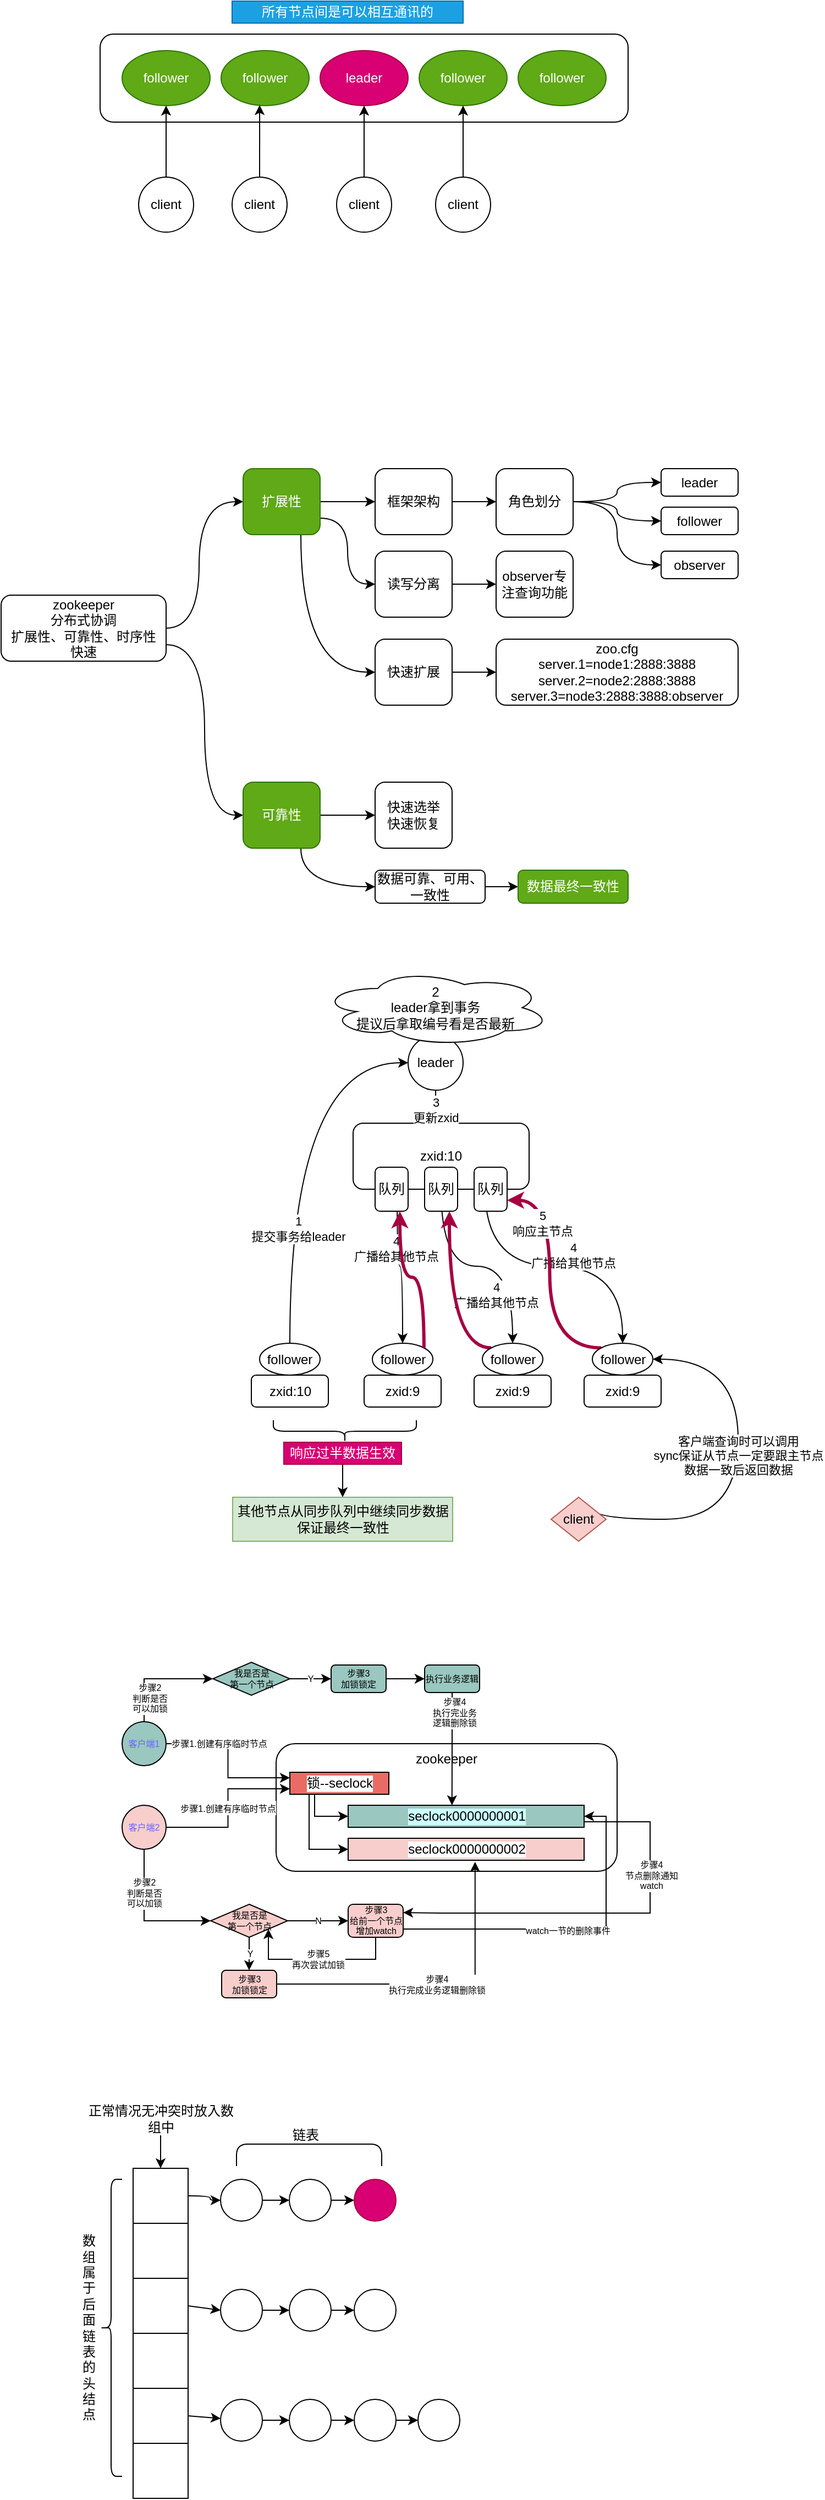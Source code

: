 <mxfile version="13.3.5" type="device"><diagram id="oa01K7xQ64ThJUtDlWGu" name="第 1 页"><mxGraphModel dx="905" dy="680" grid="1" gridSize="10" guides="1" tooltips="1" connect="1" arrows="1" fold="1" page="1" pageScale="1" pageWidth="827" pageHeight="1169" math="0" shadow="0"><root><mxCell id="0"/><mxCell id="1" parent="0"/><mxCell id="V3BTuKRZE-DkNDT4ose2-26" value="" style="group" parent="1" vertex="1" connectable="0"><mxGeometry x="140" y="100" width="480" height="210" as="geometry"/></mxCell><mxCell id="V3BTuKRZE-DkNDT4ose2-24" value="" style="rounded=1;whiteSpace=wrap;html=1;" parent="V3BTuKRZE-DkNDT4ose2-26" vertex="1"><mxGeometry y="30" width="480" height="80" as="geometry"/></mxCell><mxCell id="V3BTuKRZE-DkNDT4ose2-2" value="follower" style="ellipse;whiteSpace=wrap;html=1;fillColor=#60a917;strokeColor=#2D7600;fontColor=#ffffff;" parent="V3BTuKRZE-DkNDT4ose2-26" vertex="1"><mxGeometry x="20" y="45" width="80" height="50" as="geometry"/></mxCell><mxCell id="V3BTuKRZE-DkNDT4ose2-3" value="follower" style="ellipse;whiteSpace=wrap;html=1;fillColor=#60a917;strokeColor=#2D7600;fontColor=#ffffff;" parent="V3BTuKRZE-DkNDT4ose2-26" vertex="1"><mxGeometry x="110" y="45" width="80" height="50" as="geometry"/></mxCell><mxCell id="V3BTuKRZE-DkNDT4ose2-4" value="leader" style="ellipse;whiteSpace=wrap;html=1;fillColor=#d80073;strokeColor=#A50040;fontColor=#ffffff;" parent="V3BTuKRZE-DkNDT4ose2-26" vertex="1"><mxGeometry x="200" y="45" width="80" height="50" as="geometry"/></mxCell><mxCell id="V3BTuKRZE-DkNDT4ose2-5" value="follower" style="ellipse;whiteSpace=wrap;html=1;fillColor=#60a917;strokeColor=#2D7600;fontColor=#ffffff;" parent="V3BTuKRZE-DkNDT4ose2-26" vertex="1"><mxGeometry x="290" y="45" width="80" height="50" as="geometry"/></mxCell><mxCell id="V3BTuKRZE-DkNDT4ose2-6" value="follower" style="ellipse;whiteSpace=wrap;html=1;fillColor=#60a917;strokeColor=#2D7600;fontColor=#ffffff;" parent="V3BTuKRZE-DkNDT4ose2-26" vertex="1"><mxGeometry x="380" y="45" width="80" height="50" as="geometry"/></mxCell><mxCell id="V3BTuKRZE-DkNDT4ose2-11" style="edgeStyle=orthogonalEdgeStyle;rounded=0;orthogonalLoop=1;jettySize=auto;html=1;exitX=0.5;exitY=0;exitDx=0;exitDy=0;entryX=0.5;entryY=1;entryDx=0;entryDy=0;curved=1;" parent="V3BTuKRZE-DkNDT4ose2-26" source="V3BTuKRZE-DkNDT4ose2-7" target="V3BTuKRZE-DkNDT4ose2-2" edge="1"><mxGeometry relative="1" as="geometry"/></mxCell><mxCell id="V3BTuKRZE-DkNDT4ose2-7" value="client" style="ellipse;whiteSpace=wrap;html=1;aspect=fixed;" parent="V3BTuKRZE-DkNDT4ose2-26" vertex="1"><mxGeometry x="35" y="160" width="50" height="50" as="geometry"/></mxCell><mxCell id="V3BTuKRZE-DkNDT4ose2-12" style="edgeStyle=orthogonalEdgeStyle;rounded=0;orthogonalLoop=1;jettySize=auto;html=1;exitX=0.5;exitY=0;exitDx=0;exitDy=0;entryX=0.438;entryY=0.99;entryDx=0;entryDy=0;entryPerimeter=0;curved=1;" parent="V3BTuKRZE-DkNDT4ose2-26" source="V3BTuKRZE-DkNDT4ose2-8" target="V3BTuKRZE-DkNDT4ose2-3" edge="1"><mxGeometry relative="1" as="geometry"/></mxCell><mxCell id="V3BTuKRZE-DkNDT4ose2-8" value="&lt;span&gt;client&lt;/span&gt;" style="ellipse;whiteSpace=wrap;html=1;aspect=fixed;" parent="V3BTuKRZE-DkNDT4ose2-26" vertex="1"><mxGeometry x="120" y="160" width="50" height="50" as="geometry"/></mxCell><mxCell id="V3BTuKRZE-DkNDT4ose2-13" style="edgeStyle=orthogonalEdgeStyle;rounded=0;orthogonalLoop=1;jettySize=auto;html=1;exitX=0.5;exitY=0;exitDx=0;exitDy=0;curved=1;" parent="V3BTuKRZE-DkNDT4ose2-26" source="V3BTuKRZE-DkNDT4ose2-9" target="V3BTuKRZE-DkNDT4ose2-4" edge="1"><mxGeometry relative="1" as="geometry"/></mxCell><mxCell id="V3BTuKRZE-DkNDT4ose2-9" value="&lt;span&gt;client&lt;/span&gt;" style="ellipse;whiteSpace=wrap;html=1;aspect=fixed;" parent="V3BTuKRZE-DkNDT4ose2-26" vertex="1"><mxGeometry x="215" y="160" width="50" height="50" as="geometry"/></mxCell><mxCell id="V3BTuKRZE-DkNDT4ose2-14" style="edgeStyle=orthogonalEdgeStyle;rounded=0;orthogonalLoop=1;jettySize=auto;html=1;exitX=0.5;exitY=0;exitDx=0;exitDy=0;entryX=0.5;entryY=1;entryDx=0;entryDy=0;curved=1;" parent="V3BTuKRZE-DkNDT4ose2-26" source="V3BTuKRZE-DkNDT4ose2-10" target="V3BTuKRZE-DkNDT4ose2-5" edge="1"><mxGeometry relative="1" as="geometry"/></mxCell><mxCell id="V3BTuKRZE-DkNDT4ose2-10" value="&lt;span&gt;client&lt;/span&gt;" style="ellipse;whiteSpace=wrap;html=1;aspect=fixed;" parent="V3BTuKRZE-DkNDT4ose2-26" vertex="1"><mxGeometry x="305" y="160" width="50" height="50" as="geometry"/></mxCell><mxCell id="V3BTuKRZE-DkNDT4ose2-25" value="所有节点间是可以相互通讯的" style="text;html=1;strokeColor=#006EAF;fillColor=#1ba1e2;align=center;verticalAlign=middle;whiteSpace=wrap;rounded=0;fontColor=#ffffff;" parent="V3BTuKRZE-DkNDT4ose2-26" vertex="1"><mxGeometry x="120" width="210" height="20" as="geometry"/></mxCell><mxCell id="V3BTuKRZE-DkNDT4ose2-29" value="" style="edgeStyle=orthogonalEdgeStyle;curved=1;rounded=0;orthogonalLoop=1;jettySize=auto;html=1;" parent="1" source="V3BTuKRZE-DkNDT4ose2-27" target="V3BTuKRZE-DkNDT4ose2-28" edge="1"><mxGeometry relative="1" as="geometry"><Array as="points"><mxPoint x="230" y="670"/><mxPoint x="230" y="555"/></Array></mxGeometry></mxCell><mxCell id="V3BTuKRZE-DkNDT4ose2-50" style="edgeStyle=orthogonalEdgeStyle;curved=1;rounded=0;orthogonalLoop=1;jettySize=auto;html=1;exitX=1;exitY=0.75;exitDx=0;exitDy=0;entryX=0;entryY=0.5;entryDx=0;entryDy=0;" parent="1" source="V3BTuKRZE-DkNDT4ose2-27" target="V3BTuKRZE-DkNDT4ose2-49" edge="1"><mxGeometry relative="1" as="geometry"/></mxCell><mxCell id="V3BTuKRZE-DkNDT4ose2-27" value="zookeeper&lt;br&gt;分布式协调&lt;br&gt;扩展性、可靠性、时序性&lt;br&gt;快速" style="rounded=1;whiteSpace=wrap;html=1;" parent="1" vertex="1"><mxGeometry x="50" y="640" width="150" height="60" as="geometry"/></mxCell><mxCell id="V3BTuKRZE-DkNDT4ose2-31" value="" style="edgeStyle=orthogonalEdgeStyle;curved=1;rounded=0;orthogonalLoop=1;jettySize=auto;html=1;" parent="1" source="V3BTuKRZE-DkNDT4ose2-28" target="V3BTuKRZE-DkNDT4ose2-30" edge="1"><mxGeometry relative="1" as="geometry"/></mxCell><mxCell id="V3BTuKRZE-DkNDT4ose2-34" style="edgeStyle=orthogonalEdgeStyle;curved=1;rounded=0;orthogonalLoop=1;jettySize=auto;html=1;exitX=1;exitY=0.75;exitDx=0;exitDy=0;entryX=0;entryY=0.5;entryDx=0;entryDy=0;" parent="1" source="V3BTuKRZE-DkNDT4ose2-28" target="V3BTuKRZE-DkNDT4ose2-32" edge="1"><mxGeometry relative="1" as="geometry"/></mxCell><mxCell id="V3BTuKRZE-DkNDT4ose2-35" style="edgeStyle=orthogonalEdgeStyle;curved=1;rounded=0;orthogonalLoop=1;jettySize=auto;html=1;exitX=0.75;exitY=1;exitDx=0;exitDy=0;entryX=0;entryY=0.5;entryDx=0;entryDy=0;" parent="1" source="V3BTuKRZE-DkNDT4ose2-28" target="V3BTuKRZE-DkNDT4ose2-33" edge="1"><mxGeometry relative="1" as="geometry"/></mxCell><mxCell id="V3BTuKRZE-DkNDT4ose2-28" value="扩展性" style="rounded=1;whiteSpace=wrap;html=1;fillColor=#60a917;strokeColor=#2D7600;fontColor=#ffffff;" parent="1" vertex="1"><mxGeometry x="270" y="525" width="70" height="60" as="geometry"/></mxCell><mxCell id="V3BTuKRZE-DkNDT4ose2-37" value="" style="edgeStyle=orthogonalEdgeStyle;curved=1;rounded=0;orthogonalLoop=1;jettySize=auto;html=1;" parent="1" source="V3BTuKRZE-DkNDT4ose2-30" target="V3BTuKRZE-DkNDT4ose2-36" edge="1"><mxGeometry relative="1" as="geometry"/></mxCell><mxCell id="V3BTuKRZE-DkNDT4ose2-30" value="框架架构" style="rounded=1;whiteSpace=wrap;html=1;" parent="1" vertex="1"><mxGeometry x="390" y="525" width="70" height="60" as="geometry"/></mxCell><mxCell id="V3BTuKRZE-DkNDT4ose2-39" value="" style="edgeStyle=orthogonalEdgeStyle;curved=1;rounded=0;orthogonalLoop=1;jettySize=auto;html=1;" parent="1" source="V3BTuKRZE-DkNDT4ose2-36" target="V3BTuKRZE-DkNDT4ose2-38" edge="1"><mxGeometry relative="1" as="geometry"/></mxCell><mxCell id="V3BTuKRZE-DkNDT4ose2-43" style="edgeStyle=orthogonalEdgeStyle;curved=1;rounded=0;orthogonalLoop=1;jettySize=auto;html=1;exitX=1;exitY=0.5;exitDx=0;exitDy=0;entryX=0;entryY=0.5;entryDx=0;entryDy=0;" parent="1" source="V3BTuKRZE-DkNDT4ose2-36" target="V3BTuKRZE-DkNDT4ose2-40" edge="1"><mxGeometry relative="1" as="geometry"/></mxCell><mxCell id="V3BTuKRZE-DkNDT4ose2-44" style="edgeStyle=orthogonalEdgeStyle;curved=1;rounded=0;orthogonalLoop=1;jettySize=auto;html=1;exitX=1;exitY=0.5;exitDx=0;exitDy=0;entryX=0;entryY=0.5;entryDx=0;entryDy=0;" parent="1" source="V3BTuKRZE-DkNDT4ose2-36" target="V3BTuKRZE-DkNDT4ose2-42" edge="1"><mxGeometry relative="1" as="geometry"/></mxCell><mxCell id="V3BTuKRZE-DkNDT4ose2-36" value="角色划分" style="rounded=1;whiteSpace=wrap;html=1;" parent="1" vertex="1"><mxGeometry x="500" y="525" width="70" height="60" as="geometry"/></mxCell><mxCell id="V3BTuKRZE-DkNDT4ose2-38" value="leader" style="rounded=1;whiteSpace=wrap;html=1;" parent="1" vertex="1"><mxGeometry x="650" y="525" width="70" height="25" as="geometry"/></mxCell><mxCell id="V3BTuKRZE-DkNDT4ose2-40" value="follower" style="rounded=1;whiteSpace=wrap;html=1;" parent="1" vertex="1"><mxGeometry x="650" y="560" width="70" height="25" as="geometry"/></mxCell><mxCell id="V3BTuKRZE-DkNDT4ose2-46" value="" style="edgeStyle=orthogonalEdgeStyle;curved=1;rounded=0;orthogonalLoop=1;jettySize=auto;html=1;" parent="1" source="V3BTuKRZE-DkNDT4ose2-32" target="V3BTuKRZE-DkNDT4ose2-45" edge="1"><mxGeometry relative="1" as="geometry"/></mxCell><mxCell id="V3BTuKRZE-DkNDT4ose2-32" value="读写分离&lt;br&gt;" style="rounded=1;whiteSpace=wrap;html=1;" parent="1" vertex="1"><mxGeometry x="390" y="600" width="70" height="60" as="geometry"/></mxCell><mxCell id="V3BTuKRZE-DkNDT4ose2-45" value="observer专注查询功能" style="rounded=1;whiteSpace=wrap;html=1;" parent="1" vertex="1"><mxGeometry x="500" y="600" width="70" height="60" as="geometry"/></mxCell><mxCell id="V3BTuKRZE-DkNDT4ose2-48" value="" style="edgeStyle=orthogonalEdgeStyle;curved=1;rounded=0;orthogonalLoop=1;jettySize=auto;html=1;" parent="1" source="V3BTuKRZE-DkNDT4ose2-33" target="V3BTuKRZE-DkNDT4ose2-47" edge="1"><mxGeometry relative="1" as="geometry"/></mxCell><mxCell id="V3BTuKRZE-DkNDT4ose2-33" value="快速扩展" style="rounded=1;whiteSpace=wrap;html=1;" parent="1" vertex="1"><mxGeometry x="390" y="680" width="70" height="60" as="geometry"/></mxCell><mxCell id="V3BTuKRZE-DkNDT4ose2-47" value="zoo.cfg&lt;br&gt;server.1=node1:2888:3888&lt;br&gt;server.2=node2:2888:3888&lt;br&gt;server.3=node3:2888:3888:observer" style="rounded=1;whiteSpace=wrap;html=1;" parent="1" vertex="1"><mxGeometry x="500" y="680" width="220" height="60" as="geometry"/></mxCell><mxCell id="V3BTuKRZE-DkNDT4ose2-42" value="observer" style="rounded=1;whiteSpace=wrap;html=1;" parent="1" vertex="1"><mxGeometry x="650" y="600" width="70" height="25" as="geometry"/></mxCell><mxCell id="V3BTuKRZE-DkNDT4ose2-52" value="" style="edgeStyle=orthogonalEdgeStyle;curved=1;rounded=0;orthogonalLoop=1;jettySize=auto;html=1;" parent="1" source="V3BTuKRZE-DkNDT4ose2-49" target="V3BTuKRZE-DkNDT4ose2-51" edge="1"><mxGeometry relative="1" as="geometry"/></mxCell><mxCell id="V3BTuKRZE-DkNDT4ose2-54" style="edgeStyle=orthogonalEdgeStyle;curved=1;rounded=0;orthogonalLoop=1;jettySize=auto;html=1;exitX=0.75;exitY=1;exitDx=0;exitDy=0;entryX=0;entryY=0.5;entryDx=0;entryDy=0;" parent="1" source="V3BTuKRZE-DkNDT4ose2-49" target="V3BTuKRZE-DkNDT4ose2-53" edge="1"><mxGeometry relative="1" as="geometry"/></mxCell><mxCell id="V3BTuKRZE-DkNDT4ose2-49" value="可靠性" style="rounded=1;whiteSpace=wrap;html=1;fillColor=#60a917;strokeColor=#2D7600;fontColor=#ffffff;" parent="1" vertex="1"><mxGeometry x="270" y="810" width="70" height="60" as="geometry"/></mxCell><mxCell id="V3BTuKRZE-DkNDT4ose2-51" value="快速选举&lt;br&gt;快速恢复" style="rounded=1;whiteSpace=wrap;html=1;" parent="1" vertex="1"><mxGeometry x="390" y="810" width="70" height="60" as="geometry"/></mxCell><mxCell id="V3BTuKRZE-DkNDT4ose2-56" value="" style="edgeStyle=orthogonalEdgeStyle;curved=1;rounded=0;orthogonalLoop=1;jettySize=auto;html=1;" parent="1" source="V3BTuKRZE-DkNDT4ose2-53" target="V3BTuKRZE-DkNDT4ose2-55" edge="1"><mxGeometry relative="1" as="geometry"/></mxCell><mxCell id="V3BTuKRZE-DkNDT4ose2-53" value="数据可靠、可用、一致性" style="rounded=1;whiteSpace=wrap;html=1;" parent="1" vertex="1"><mxGeometry x="390" y="890" width="100" height="30" as="geometry"/></mxCell><mxCell id="V3BTuKRZE-DkNDT4ose2-55" value="数据最终一致性" style="rounded=1;whiteSpace=wrap;html=1;fillColor=#60a917;strokeColor=#2D7600;fontColor=#ffffff;" parent="1" vertex="1"><mxGeometry x="520" y="890" width="100" height="30" as="geometry"/></mxCell><mxCell id="V3BTuKRZE-DkNDT4ose2-73" style="edgeStyle=orthogonalEdgeStyle;curved=1;rounded=0;orthogonalLoop=1;jettySize=auto;html=1;exitX=0.25;exitY=1;exitDx=0;exitDy=0;" parent="1" source="V3BTuKRZE-DkNDT4ose2-58" target="V3BTuKRZE-DkNDT4ose2-63" edge="1"><mxGeometry relative="1" as="geometry"/></mxCell><mxCell id="V3BTuKRZE-DkNDT4ose2-74" value="4&lt;br&gt;广播给其他节点" style="edgeLabel;html=1;align=center;verticalAlign=middle;resizable=0;points=[];" parent="V3BTuKRZE-DkNDT4ose2-73" vertex="1" connectable="0"><mxGeometry x="-0.265" y="-1" relative="1" as="geometry"><mxPoint as="offset"/></mxGeometry></mxCell><mxCell id="V3BTuKRZE-DkNDT4ose2-75" value="&lt;span style=&quot;color: rgb(0 , 0 , 0) ; font-family: &amp;#34;helvetica&amp;#34; ; font-size: 11px ; font-style: normal ; font-weight: 400 ; letter-spacing: normal ; text-align: center ; text-indent: 0px ; text-transform: none ; word-spacing: 0px ; background-color: rgb(255 , 255 , 255) ; display: inline ; float: none&quot;&gt;4&lt;/span&gt;&lt;br style=&quot;color: rgb(0 , 0 , 0) ; font-family: &amp;#34;helvetica&amp;#34; ; font-size: 11px ; font-style: normal ; font-weight: 400 ; letter-spacing: normal ; text-align: center ; text-indent: 0px ; text-transform: none ; word-spacing: 0px&quot;&gt;&lt;span style=&quot;color: rgb(0 , 0 , 0) ; font-family: &amp;#34;helvetica&amp;#34; ; font-size: 11px ; font-style: normal ; font-weight: 400 ; letter-spacing: normal ; text-align: center ; text-indent: 0px ; text-transform: none ; word-spacing: 0px ; background-color: rgb(255 , 255 , 255) ; display: inline ; float: none&quot;&gt;广播给其他节点&lt;/span&gt;" style="edgeStyle=orthogonalEdgeStyle;curved=1;rounded=0;orthogonalLoop=1;jettySize=auto;html=1;exitX=0.5;exitY=1;exitDx=0;exitDy=0;" parent="1" source="V3BTuKRZE-DkNDT4ose2-58" target="V3BTuKRZE-DkNDT4ose2-65" edge="1"><mxGeometry x="0.565" y="-15" relative="1" as="geometry"><mxPoint as="offset"/></mxGeometry></mxCell><mxCell id="V3BTuKRZE-DkNDT4ose2-76" value="&lt;span style=&quot;color: rgb(0 , 0 , 0) ; font-family: &amp;#34;helvetica&amp;#34; ; font-size: 11px ; font-style: normal ; font-weight: 400 ; letter-spacing: normal ; text-align: center ; text-indent: 0px ; text-transform: none ; word-spacing: 0px ; background-color: rgb(255 , 255 , 255) ; display: inline ; float: none&quot;&gt;4&lt;/span&gt;&lt;br style=&quot;color: rgb(0 , 0 , 0) ; font-family: &amp;#34;helvetica&amp;#34; ; font-size: 11px ; font-style: normal ; font-weight: 400 ; letter-spacing: normal ; text-align: center ; text-indent: 0px ; text-transform: none ; word-spacing: 0px&quot;&gt;&lt;span style=&quot;color: rgb(0 , 0 , 0) ; font-family: &amp;#34;helvetica&amp;#34; ; font-size: 11px ; font-style: normal ; font-weight: 400 ; letter-spacing: normal ; text-align: center ; text-indent: 0px ; text-transform: none ; word-spacing: 0px ; background-color: rgb(255 , 255 , 255) ; display: inline ; float: none&quot;&gt;广播给其他节点&lt;/span&gt;" style="edgeStyle=orthogonalEdgeStyle;curved=1;rounded=0;orthogonalLoop=1;jettySize=auto;html=1;exitX=0.75;exitY=1;exitDx=0;exitDy=0;" parent="1" source="V3BTuKRZE-DkNDT4ose2-58" target="V3BTuKRZE-DkNDT4ose2-67" edge="1"><mxGeometry x="0.129" y="10" relative="1" as="geometry"><mxPoint as="offset"/></mxGeometry></mxCell><mxCell id="V3BTuKRZE-DkNDT4ose2-58" value="zxid:10" style="rounded=1;whiteSpace=wrap;html=1;" parent="1" vertex="1"><mxGeometry x="370" y="1120" width="160" height="60" as="geometry"/></mxCell><mxCell id="V3BTuKRZE-DkNDT4ose2-71" value="3&lt;br&gt;更新zxid" style="edgeStyle=orthogonalEdgeStyle;curved=1;rounded=0;orthogonalLoop=1;jettySize=auto;html=1;entryX=0.5;entryY=0;entryDx=0;entryDy=0;" parent="1" source="V3BTuKRZE-DkNDT4ose2-59" target="V3BTuKRZE-DkNDT4ose2-58" edge="1"><mxGeometry relative="1" as="geometry"/></mxCell><mxCell id="V3BTuKRZE-DkNDT4ose2-59" value="leader" style="ellipse;whiteSpace=wrap;html=1;aspect=fixed;" parent="1" vertex="1"><mxGeometry x="420" y="1040" width="50" height="50" as="geometry"/></mxCell><mxCell id="V3BTuKRZE-DkNDT4ose2-60" value="zxid:10" style="rounded=1;whiteSpace=wrap;html=1;" parent="1" vertex="1"><mxGeometry x="277.5" y="1349" width="70" height="29" as="geometry"/></mxCell><mxCell id="V3BTuKRZE-DkNDT4ose2-68" style="edgeStyle=orthogonalEdgeStyle;curved=1;rounded=0;orthogonalLoop=1;jettySize=auto;html=1;exitX=0.5;exitY=0;exitDx=0;exitDy=0;entryX=0;entryY=0.5;entryDx=0;entryDy=0;" parent="1" source="V3BTuKRZE-DkNDT4ose2-61" target="V3BTuKRZE-DkNDT4ose2-59" edge="1"><mxGeometry relative="1" as="geometry"/></mxCell><mxCell id="V3BTuKRZE-DkNDT4ose2-69" value="1&lt;br&gt;提交事务给leader" style="edgeLabel;html=1;align=center;verticalAlign=middle;resizable=0;points=[];" parent="V3BTuKRZE-DkNDT4ose2-68" vertex="1" connectable="0"><mxGeometry x="-0.23" y="-34" relative="1" as="geometry"><mxPoint x="-26.5" y="34.83" as="offset"/></mxGeometry></mxCell><mxCell id="V3BTuKRZE-DkNDT4ose2-61" value="follower" style="ellipse;whiteSpace=wrap;html=1;" parent="1" vertex="1"><mxGeometry x="285" y="1320" width="55" height="29" as="geometry"/></mxCell><mxCell id="V3BTuKRZE-DkNDT4ose2-62" value="zxid:9" style="rounded=1;whiteSpace=wrap;html=1;" parent="1" vertex="1"><mxGeometry x="380" y="1349" width="70" height="29" as="geometry"/></mxCell><mxCell id="V3BTuKRZE-DkNDT4ose2-63" value="follower" style="ellipse;whiteSpace=wrap;html=1;" parent="1" vertex="1"><mxGeometry x="387.5" y="1320" width="55" height="29" as="geometry"/></mxCell><mxCell id="V3BTuKRZE-DkNDT4ose2-64" value="&lt;span&gt;zxid:9&lt;/span&gt;" style="rounded=1;whiteSpace=wrap;html=1;" parent="1" vertex="1"><mxGeometry x="480" y="1349" width="70" height="29" as="geometry"/></mxCell><mxCell id="V3BTuKRZE-DkNDT4ose2-78" style="edgeStyle=orthogonalEdgeStyle;curved=1;rounded=0;orthogonalLoop=1;jettySize=auto;html=1;exitX=0;exitY=0;exitDx=0;exitDy=0;entryX=0.75;entryY=1;entryDx=0;entryDy=0;fillColor=#d80073;strokeColor=#A50040;strokeWidth=3;" parent="1" source="V3BTuKRZE-DkNDT4ose2-65" target="V3BTuKRZE-DkNDT4ose2-86" edge="1"><mxGeometry relative="1" as="geometry"/></mxCell><mxCell id="V3BTuKRZE-DkNDT4ose2-65" value="follower" style="ellipse;whiteSpace=wrap;html=1;" parent="1" vertex="1"><mxGeometry x="487.5" y="1320" width="55" height="29" as="geometry"/></mxCell><mxCell id="V3BTuKRZE-DkNDT4ose2-66" value="&lt;span&gt;zxid:9&lt;/span&gt;" style="rounded=1;whiteSpace=wrap;html=1;" parent="1" vertex="1"><mxGeometry x="580" y="1349" width="70" height="29" as="geometry"/></mxCell><mxCell id="V3BTuKRZE-DkNDT4ose2-79" style="edgeStyle=orthogonalEdgeStyle;curved=1;rounded=0;orthogonalLoop=1;jettySize=auto;html=1;exitX=0;exitY=0;exitDx=0;exitDy=0;entryX=1;entryY=0.75;entryDx=0;entryDy=0;fillColor=#d80073;strokeColor=#A50040;strokeWidth=3;" parent="1" source="V3BTuKRZE-DkNDT4ose2-67" target="V3BTuKRZE-DkNDT4ose2-91" edge="1"><mxGeometry relative="1" as="geometry"/></mxCell><mxCell id="V3BTuKRZE-DkNDT4ose2-80" value="5&lt;br&gt;响应主节点" style="edgeLabel;html=1;align=center;verticalAlign=middle;resizable=0;points=[];" parent="V3BTuKRZE-DkNDT4ose2-79" vertex="1" connectable="0"><mxGeometry x="0.462" y="7" relative="1" as="geometry"><mxPoint as="offset"/></mxGeometry></mxCell><mxCell id="V3BTuKRZE-DkNDT4ose2-67" value="follower" style="ellipse;whiteSpace=wrap;html=1;" parent="1" vertex="1"><mxGeometry x="587.5" y="1320" width="55" height="29" as="geometry"/></mxCell><mxCell id="V3BTuKRZE-DkNDT4ose2-70" value="2&lt;br&gt;leader拿到事务&lt;br&gt;提议后拿取编号看是否最新" style="ellipse;shape=cloud;whiteSpace=wrap;html=1;" parent="1" vertex="1"><mxGeometry x="340" y="980" width="210" height="70" as="geometry"/></mxCell><mxCell id="V3BTuKRZE-DkNDT4ose2-81" value="" style="shape=curlyBracket;whiteSpace=wrap;html=1;rounded=1;rotation=-90;" parent="1" vertex="1"><mxGeometry x="352.5" y="1335" width="20" height="130" as="geometry"/></mxCell><mxCell id="V3BTuKRZE-DkNDT4ose2-84" value="" style="edgeStyle=orthogonalEdgeStyle;curved=1;rounded=0;orthogonalLoop=1;jettySize=auto;html=1;strokeWidth=1;" parent="1" source="V3BTuKRZE-DkNDT4ose2-82" target="V3BTuKRZE-DkNDT4ose2-83" edge="1"><mxGeometry relative="1" as="geometry"/></mxCell><mxCell id="V3BTuKRZE-DkNDT4ose2-82" value="响应过半数据生效" style="text;html=1;strokeColor=#A50040;fillColor=#d80073;align=center;verticalAlign=middle;whiteSpace=wrap;rounded=0;fontColor=#ffffff;" parent="1" vertex="1"><mxGeometry x="307" y="1410" width="107" height="20" as="geometry"/></mxCell><mxCell id="V3BTuKRZE-DkNDT4ose2-83" value="其他节点从同步队列中继续同步数据保证最终一致性" style="text;html=1;align=center;verticalAlign=middle;whiteSpace=wrap;rounded=0;fillColor=#d5e8d4;strokeColor=#82b366;" parent="1" vertex="1"><mxGeometry x="260.5" y="1460" width="200" height="40" as="geometry"/></mxCell><mxCell id="V3BTuKRZE-DkNDT4ose2-85" value="队列" style="rounded=1;whiteSpace=wrap;html=1;" parent="1" vertex="1"><mxGeometry x="390" y="1160" width="30" height="40" as="geometry"/></mxCell><mxCell id="V3BTuKRZE-DkNDT4ose2-77" style="edgeStyle=orthogonalEdgeStyle;curved=1;rounded=0;orthogonalLoop=1;jettySize=auto;html=1;exitX=1;exitY=0;exitDx=0;exitDy=0;entryX=0.75;entryY=1;entryDx=0;entryDy=0;fillColor=#d80073;strokeColor=#A50040;strokeWidth=3;" parent="1" source="V3BTuKRZE-DkNDT4ose2-63" target="V3BTuKRZE-DkNDT4ose2-85" edge="1"><mxGeometry relative="1" as="geometry"/></mxCell><mxCell id="V3BTuKRZE-DkNDT4ose2-86" value="队列" style="rounded=1;whiteSpace=wrap;html=1;" parent="1" vertex="1"><mxGeometry x="435" y="1160" width="30" height="40" as="geometry"/></mxCell><mxCell id="V3BTuKRZE-DkNDT4ose2-91" value="队列" style="rounded=1;whiteSpace=wrap;html=1;" parent="1" vertex="1"><mxGeometry x="480" y="1160" width="30" height="40" as="geometry"/></mxCell><mxCell id="V3BTuKRZE-DkNDT4ose2-94" style="edgeStyle=orthogonalEdgeStyle;curved=1;rounded=0;orthogonalLoop=1;jettySize=auto;html=1;entryX=1;entryY=0.5;entryDx=0;entryDy=0;strokeWidth=1;exitX=1;exitY=0;exitDx=0;exitDy=0;" parent="1" source="V3BTuKRZE-DkNDT4ose2-93" target="V3BTuKRZE-DkNDT4ose2-67" edge="1"><mxGeometry relative="1" as="geometry"><Array as="points"><mxPoint x="720" y="1480"/><mxPoint x="720" y="1335"/></Array></mxGeometry></mxCell><mxCell id="V3BTuKRZE-DkNDT4ose2-95" value="客户端查询时可以调用&lt;br&gt;sync保证从节点一定要跟主节点&lt;br&gt;数据一致后返回数据" style="edgeLabel;html=1;align=center;verticalAlign=middle;resizable=0;points=[];" parent="V3BTuKRZE-DkNDT4ose2-94" vertex="1" connectable="0"><mxGeometry x="0.077" relative="1" as="geometry"><mxPoint y="-4.17" as="offset"/></mxGeometry></mxCell><mxCell id="V3BTuKRZE-DkNDT4ose2-93" value="client" style="rhombus;whiteSpace=wrap;html=1;fillColor=#f8cecc;strokeColor=#b85450;" parent="1" vertex="1"><mxGeometry x="550" y="1460" width="50" height="40" as="geometry"/></mxCell><mxCell id="kMGWVgmUsgcQONwBVizs-31" value="" style="group" parent="1" vertex="1" connectable="0"><mxGeometry x="160" y="1610" width="480" height="305" as="geometry"/></mxCell><mxCell id="hcE-GgLBEuvYwFVdgX0r-28" value="&lt;span style=&quot;background-color: rgb(255 , 255 , 255)&quot;&gt;&lt;font color=&quot;#000000&quot;&gt;zookeeper&lt;/font&gt;&lt;/span&gt;" style="rounded=1;whiteSpace=wrap;html=1;labelBackgroundColor=#CCFFFF;fontColor=#6666FF;align=center;verticalAlign=top;" parent="kMGWVgmUsgcQONwBVizs-31" vertex="1"><mxGeometry x="140" y="74" width="310" height="116" as="geometry"/></mxCell><mxCell id="hcE-GgLBEuvYwFVdgX0r-30" value="&lt;font color=&quot;#000000&quot; style=&quot;background-color: rgb(255 , 255 , 255)&quot;&gt;锁--seclock&lt;/font&gt;" style="rounded=0;whiteSpace=wrap;html=1;labelBackgroundColor=#CCFFFF;align=center;fontColor=#6666FF;fillColor=#EA6B66;" parent="kMGWVgmUsgcQONwBVizs-31" vertex="1"><mxGeometry x="152.5" y="100" width="90" height="20" as="geometry"/></mxCell><mxCell id="hcE-GgLBEuvYwFVdgX0r-32" value="&lt;font color=&quot;#000000&quot;&gt;seclock0000000001&lt;/font&gt;" style="rounded=0;whiteSpace=wrap;html=1;labelBackgroundColor=#CCFFFF;align=center;fontColor=#6666FF;fillColor=#9AC7BF;" parent="kMGWVgmUsgcQONwBVizs-31" vertex="1"><mxGeometry x="205.5" y="130" width="214.5" height="20" as="geometry"/></mxCell><mxCell id="hcE-GgLBEuvYwFVdgX0r-36" style="edgeStyle=orthogonalEdgeStyle;rounded=0;orthogonalLoop=1;jettySize=auto;html=1;exitX=0.25;exitY=1;exitDx=0;exitDy=0;entryX=0;entryY=0.5;entryDx=0;entryDy=0;fontColor=#6666FF;" parent="kMGWVgmUsgcQONwBVizs-31" source="hcE-GgLBEuvYwFVdgX0r-30" target="hcE-GgLBEuvYwFVdgX0r-32" edge="1"><mxGeometry relative="1" as="geometry"><Array as="points"><mxPoint x="175" y="140"/></Array></mxGeometry></mxCell><mxCell id="hcE-GgLBEuvYwFVdgX0r-33" value="&lt;span style=&quot;color: rgb(0 , 0 , 0) ; background-color: rgb(255 , 255 , 255)&quot;&gt;seclock0000000002&lt;/span&gt;" style="rounded=0;whiteSpace=wrap;html=1;labelBackgroundColor=#CCFFFF;align=center;fontColor=#6666FF;fillColor=#F8CECC;" parent="kMGWVgmUsgcQONwBVizs-31" vertex="1"><mxGeometry x="205.5" y="160" width="214.5" height="20" as="geometry"/></mxCell><mxCell id="hcE-GgLBEuvYwFVdgX0r-37" style="edgeStyle=orthogonalEdgeStyle;rounded=0;orthogonalLoop=1;jettySize=auto;html=1;exitX=0;exitY=1;exitDx=0;exitDy=0;entryX=0;entryY=0.5;entryDx=0;entryDy=0;fontColor=#6666FF;" parent="kMGWVgmUsgcQONwBVizs-31" source="hcE-GgLBEuvYwFVdgX0r-30" target="hcE-GgLBEuvYwFVdgX0r-33" edge="1"><mxGeometry relative="1" as="geometry"><Array as="points"><mxPoint x="170" y="120"/><mxPoint x="170" y="170"/></Array></mxGeometry></mxCell><mxCell id="hcE-GgLBEuvYwFVdgX0r-41" style="edgeStyle=orthogonalEdgeStyle;rounded=0;orthogonalLoop=1;jettySize=auto;html=1;exitX=1;exitY=0.5;exitDx=0;exitDy=0;entryX=0;entryY=0.25;entryDx=0;entryDy=0;fontColor=#6666FF;" parent="kMGWVgmUsgcQONwBVizs-31" source="hcE-GgLBEuvYwFVdgX0r-39" target="hcE-GgLBEuvYwFVdgX0r-30" edge="1"><mxGeometry relative="1" as="geometry"/></mxCell><mxCell id="kMGWVgmUsgcQONwBVizs-1" value="步骤1.创建有序临时节点" style="edgeLabel;html=1;align=center;verticalAlign=middle;resizable=0;points=[];fontSize=8;" parent="hcE-GgLBEuvYwFVdgX0r-41" vertex="1" connectable="0"><mxGeometry x="-0.341" relative="1" as="geometry"><mxPoint as="offset"/></mxGeometry></mxCell><mxCell id="hcE-GgLBEuvYwFVdgX0r-39" value="客户端1" style="ellipse;html=1;aspect=fixed;labelBackgroundColor=#;fontColor=#6666FF;align=center;fillColor=#9AC7BF;whiteSpace=wrap;fontSize=8;" parent="kMGWVgmUsgcQONwBVizs-31" vertex="1"><mxGeometry y="54" width="40" height="40" as="geometry"/></mxCell><mxCell id="hcE-GgLBEuvYwFVdgX0r-42" value="&lt;span style=&quot;color: rgb(0 , 0 , 0) ; font-family: &amp;#34;helvetica&amp;#34; ; font-size: 8px ; font-style: normal ; font-weight: 400 ; letter-spacing: normal ; text-align: center ; text-indent: 0px ; text-transform: none ; word-spacing: 0px ; background-color: rgb(255 , 255 , 255) ; display: inline ; float: none&quot;&gt;步骤1.创建有序临时节点&lt;/span&gt;" style="edgeStyle=orthogonalEdgeStyle;rounded=0;orthogonalLoop=1;jettySize=auto;html=1;exitX=1;exitY=0.5;exitDx=0;exitDy=0;entryX=0;entryY=0.75;entryDx=0;entryDy=0;fontColor=#6666FF;" parent="kMGWVgmUsgcQONwBVizs-31" source="hcE-GgLBEuvYwFVdgX0r-40" target="hcE-GgLBEuvYwFVdgX0r-30" edge="1"><mxGeometry relative="1" as="geometry"/></mxCell><mxCell id="hcE-GgLBEuvYwFVdgX0r-40" value="&lt;span style=&quot;&quot;&gt;客户端2&lt;/span&gt;" style="ellipse;whiteSpace=wrap;html=1;aspect=fixed;labelBackgroundColor=#;fontColor=#6666FF;align=center;fillColor=#F8CECC;fontSize=8;" parent="kMGWVgmUsgcQONwBVizs-31" vertex="1"><mxGeometry y="130" width="40" height="40" as="geometry"/></mxCell><mxCell id="kMGWVgmUsgcQONwBVizs-2" value="&lt;span&gt;我是否是&lt;br&gt;第一个节点&lt;/span&gt;" style="rhombus;whiteSpace=wrap;html=1;labelBackgroundColor=#;fillColor=#9AC7BF;fontSize=8;" parent="kMGWVgmUsgcQONwBVizs-31" vertex="1"><mxGeometry x="82.5" width="70" height="30" as="geometry"/></mxCell><mxCell id="kMGWVgmUsgcQONwBVizs-3" style="edgeStyle=orthogonalEdgeStyle;rounded=0;orthogonalLoop=1;jettySize=auto;html=1;exitX=0.5;exitY=0;exitDx=0;exitDy=0;entryX=0;entryY=0.5;entryDx=0;entryDy=0;fontSize=8;" parent="kMGWVgmUsgcQONwBVizs-31" source="hcE-GgLBEuvYwFVdgX0r-39" target="kMGWVgmUsgcQONwBVizs-2" edge="1"><mxGeometry relative="1" as="geometry"/></mxCell><mxCell id="kMGWVgmUsgcQONwBVizs-4" value="步骤2&lt;br&gt;判断是否&lt;br&gt;可以加锁" style="edgeLabel;html=1;align=center;verticalAlign=middle;resizable=0;points=[];fontSize=8;" parent="kMGWVgmUsgcQONwBVizs-3" vertex="1" connectable="0"><mxGeometry x="-0.139" y="-18" relative="1" as="geometry"><mxPoint as="offset"/></mxGeometry></mxCell><mxCell id="kMGWVgmUsgcQONwBVizs-7" value="步骤3&lt;br&gt;加锁锁定" style="rounded=1;whiteSpace=wrap;html=1;labelBackgroundColor=#;fillColor=#9AC7BF;fontSize=8;" parent="kMGWVgmUsgcQONwBVizs-31" vertex="1"><mxGeometry x="190" y="2.5" width="50" height="25" as="geometry"/></mxCell><mxCell id="kMGWVgmUsgcQONwBVizs-6" value="Y" style="edgeStyle=orthogonalEdgeStyle;rounded=0;orthogonalLoop=1;jettySize=auto;html=1;fontSize=8;entryX=0;entryY=0.5;entryDx=0;entryDy=0;" parent="kMGWVgmUsgcQONwBVizs-31" source="kMGWVgmUsgcQONwBVizs-2" target="kMGWVgmUsgcQONwBVizs-7" edge="1"><mxGeometry relative="1" as="geometry"><mxPoint x="190.067" y="15.029" as="targetPoint"/></mxGeometry></mxCell><mxCell id="kMGWVgmUsgcQONwBVizs-11" style="edgeStyle=orthogonalEdgeStyle;rounded=0;orthogonalLoop=1;jettySize=auto;html=1;exitX=0.5;exitY=1;exitDx=0;exitDy=0;entryX=0.44;entryY=0;entryDx=0;entryDy=0;entryPerimeter=0;fontSize=8;" parent="kMGWVgmUsgcQONwBVizs-31" source="kMGWVgmUsgcQONwBVizs-9" target="hcE-GgLBEuvYwFVdgX0r-32" edge="1"><mxGeometry relative="1" as="geometry"/></mxCell><mxCell id="kMGWVgmUsgcQONwBVizs-12" value="步骤4&lt;br&gt;执行完业务&lt;br&gt;逻辑删除锁" style="edgeLabel;html=1;align=center;verticalAlign=middle;resizable=0;points=[];fontSize=8;" parent="kMGWVgmUsgcQONwBVizs-11" vertex="1" connectable="0"><mxGeometry x="-0.639" y="2" relative="1" as="geometry"><mxPoint as="offset"/></mxGeometry></mxCell><mxCell id="kMGWVgmUsgcQONwBVizs-9" value="执行业务逻辑" style="rounded=1;whiteSpace=wrap;html=1;labelBackgroundColor=#;fillColor=#9AC7BF;fontSize=8;" parent="kMGWVgmUsgcQONwBVizs-31" vertex="1"><mxGeometry x="275" y="2.5" width="50" height="25" as="geometry"/></mxCell><mxCell id="kMGWVgmUsgcQONwBVizs-10" value="" style="edgeStyle=orthogonalEdgeStyle;rounded=0;orthogonalLoop=1;jettySize=auto;html=1;fontSize=8;" parent="kMGWVgmUsgcQONwBVizs-31" source="kMGWVgmUsgcQONwBVizs-7" target="kMGWVgmUsgcQONwBVizs-9" edge="1"><mxGeometry relative="1" as="geometry"/></mxCell><mxCell id="kMGWVgmUsgcQONwBVizs-13" value="&lt;span&gt;我是否是&lt;br&gt;第一个节点&lt;/span&gt;" style="rhombus;whiteSpace=wrap;html=1;labelBackgroundColor=#;fontSize=8;fillColor=#F8CECC;" parent="kMGWVgmUsgcQONwBVizs-31" vertex="1"><mxGeometry x="80.5" y="220" width="70" height="30" as="geometry"/></mxCell><mxCell id="kMGWVgmUsgcQONwBVizs-15" value="步骤2&lt;br&gt;判断是否&lt;br&gt;可以加锁" style="edgeStyle=orthogonalEdgeStyle;rounded=0;orthogonalLoop=1;jettySize=auto;html=1;exitX=0.5;exitY=1;exitDx=0;exitDy=0;entryX=0;entryY=0.5;entryDx=0;entryDy=0;fontSize=8;" parent="kMGWVgmUsgcQONwBVizs-31" source="hcE-GgLBEuvYwFVdgX0r-40" target="kMGWVgmUsgcQONwBVizs-13" edge="1"><mxGeometry x="-0.362" relative="1" as="geometry"><mxPoint as="offset"/></mxGeometry></mxCell><mxCell id="kMGWVgmUsgcQONwBVizs-19" style="edgeStyle=orthogonalEdgeStyle;rounded=0;orthogonalLoop=1;jettySize=auto;html=1;exitX=1;exitY=0.75;exitDx=0;exitDy=0;entryX=1;entryY=0.5;entryDx=0;entryDy=0;fontSize=8;" parent="kMGWVgmUsgcQONwBVizs-31" source="kMGWVgmUsgcQONwBVizs-17" target="hcE-GgLBEuvYwFVdgX0r-32" edge="1"><mxGeometry relative="1" as="geometry"/></mxCell><mxCell id="kMGWVgmUsgcQONwBVizs-20" value="watch一节的删除事件" style="edgeLabel;html=1;align=center;verticalAlign=middle;resizable=0;points=[];fontSize=8;" parent="kMGWVgmUsgcQONwBVizs-19" vertex="1" connectable="0"><mxGeometry x="-0.025" y="-1" relative="1" as="geometry"><mxPoint as="offset"/></mxGeometry></mxCell><mxCell id="kMGWVgmUsgcQONwBVizs-28" value="步骤5&lt;br&gt;再次尝试加锁" style="edgeStyle=orthogonalEdgeStyle;rounded=0;orthogonalLoop=1;jettySize=auto;html=1;exitX=0.5;exitY=1;exitDx=0;exitDy=0;entryX=1;entryY=1;entryDx=0;entryDy=0;fontSize=8;" parent="kMGWVgmUsgcQONwBVizs-31" source="kMGWVgmUsgcQONwBVizs-17" target="kMGWVgmUsgcQONwBVizs-13" edge="1"><mxGeometry relative="1" as="geometry"><mxPoint x="230.5" y="280" as="targetPoint"/><Array as="points"><mxPoint x="230" y="270"/><mxPoint x="133" y="270"/></Array></mxGeometry></mxCell><mxCell id="kMGWVgmUsgcQONwBVizs-17" value="步骤3&lt;br&gt;给前一个节点增加watch" style="rounded=1;whiteSpace=wrap;html=1;labelBackgroundColor=#;fontSize=8;fillColor=#F8CECC;" parent="kMGWVgmUsgcQONwBVizs-31" vertex="1"><mxGeometry x="205.5" y="220" width="50" height="30" as="geometry"/></mxCell><mxCell id="kMGWVgmUsgcQONwBVizs-21" style="edgeStyle=orthogonalEdgeStyle;rounded=0;orthogonalLoop=1;jettySize=auto;html=1;exitX=1;exitY=0.75;exitDx=0;exitDy=0;entryX=1;entryY=0.25;entryDx=0;entryDy=0;fontSize=8;" parent="kMGWVgmUsgcQONwBVizs-31" source="hcE-GgLBEuvYwFVdgX0r-32" target="kMGWVgmUsgcQONwBVizs-17" edge="1"><mxGeometry relative="1" as="geometry"><Array as="points"><mxPoint x="480" y="145"/><mxPoint x="480" y="228"/><mxPoint x="290" y="228"/></Array></mxGeometry></mxCell><mxCell id="kMGWVgmUsgcQONwBVizs-22" value="步骤4&lt;br&gt;节点删除通知&lt;br&gt;watch" style="edgeLabel;html=1;align=center;verticalAlign=middle;resizable=0;points=[];fontSize=8;" parent="kMGWVgmUsgcQONwBVizs-21" vertex="1" connectable="0"><mxGeometry x="-0.408" y="1" relative="1" as="geometry"><mxPoint as="offset"/></mxGeometry></mxCell><mxCell id="kMGWVgmUsgcQONwBVizs-18" value="N" style="edgeStyle=orthogonalEdgeStyle;rounded=0;orthogonalLoop=1;jettySize=auto;html=1;exitX=1;exitY=0.5;exitDx=0;exitDy=0;fontSize=8;" parent="kMGWVgmUsgcQONwBVizs-31" source="kMGWVgmUsgcQONwBVizs-13" target="kMGWVgmUsgcQONwBVizs-17" edge="1"><mxGeometry relative="1" as="geometry"/></mxCell><mxCell id="kMGWVgmUsgcQONwBVizs-30" value="步骤4&lt;br&gt;执行完成业务逻辑删除锁" style="edgeStyle=orthogonalEdgeStyle;rounded=0;orthogonalLoop=1;jettySize=auto;html=1;exitX=1;exitY=0.5;exitDx=0;exitDy=0;entryX=0.538;entryY=1.071;entryDx=0;entryDy=0;fontSize=8;entryPerimeter=0;" parent="kMGWVgmUsgcQONwBVizs-31" source="kMGWVgmUsgcQONwBVizs-25" target="hcE-GgLBEuvYwFVdgX0r-33" edge="1"><mxGeometry relative="1" as="geometry"/></mxCell><mxCell id="kMGWVgmUsgcQONwBVizs-25" value="步骤3&lt;br&gt;加锁锁定" style="rounded=1;whiteSpace=wrap;html=1;labelBackgroundColor=#;fontSize=8;fillColor=#F8CECC;" parent="kMGWVgmUsgcQONwBVizs-31" vertex="1"><mxGeometry x="90.5" y="280" width="50" height="25" as="geometry"/></mxCell><mxCell id="kMGWVgmUsgcQONwBVizs-26" value="Y" style="edgeStyle=orthogonalEdgeStyle;rounded=0;orthogonalLoop=1;jettySize=auto;html=1;exitX=0.5;exitY=1;exitDx=0;exitDy=0;entryX=0.5;entryY=0;entryDx=0;entryDy=0;fontSize=8;" parent="kMGWVgmUsgcQONwBVizs-31" source="kMGWVgmUsgcQONwBVizs-13" target="kMGWVgmUsgcQONwBVizs-25" edge="1"><mxGeometry relative="1" as="geometry"/></mxCell><mxCell id="DF9eG8K9aeniFTt7gm-R-45" value="" style="group" vertex="1" connectable="0" parent="1"><mxGeometry x="120" y="2010" width="347" height="360" as="geometry"/></mxCell><mxCell id="DF9eG8K9aeniFTt7gm-R-14" value="" style="group" vertex="1" connectable="0" parent="DF9eG8K9aeniFTt7gm-R-45"><mxGeometry x="50" y="60" width="50" height="300" as="geometry"/></mxCell><mxCell id="DF9eG8K9aeniFTt7gm-R-7" value="" style="whiteSpace=wrap;html=1;aspect=fixed;" vertex="1" parent="DF9eG8K9aeniFTt7gm-R-14"><mxGeometry width="50" height="50" as="geometry"/></mxCell><mxCell id="DF9eG8K9aeniFTt7gm-R-8" value="" style="whiteSpace=wrap;html=1;aspect=fixed;" vertex="1" parent="DF9eG8K9aeniFTt7gm-R-14"><mxGeometry y="50" width="50" height="50" as="geometry"/></mxCell><mxCell id="DF9eG8K9aeniFTt7gm-R-9" value="" style="whiteSpace=wrap;html=1;aspect=fixed;" vertex="1" parent="DF9eG8K9aeniFTt7gm-R-14"><mxGeometry y="100" width="50" height="50" as="geometry"/></mxCell><mxCell id="DF9eG8K9aeniFTt7gm-R-10" value="" style="whiteSpace=wrap;html=1;aspect=fixed;" vertex="1" parent="DF9eG8K9aeniFTt7gm-R-14"><mxGeometry y="150" width="50" height="50" as="geometry"/></mxCell><mxCell id="DF9eG8K9aeniFTt7gm-R-11" value="" style="whiteSpace=wrap;html=1;aspect=fixed;" vertex="1" parent="DF9eG8K9aeniFTt7gm-R-14"><mxGeometry y="200" width="50" height="50" as="geometry"/></mxCell><mxCell id="DF9eG8K9aeniFTt7gm-R-12" value="" style="whiteSpace=wrap;html=1;aspect=fixed;" vertex="1" parent="DF9eG8K9aeniFTt7gm-R-14"><mxGeometry y="250" width="50" height="50" as="geometry"/></mxCell><mxCell id="DF9eG8K9aeniFTt7gm-R-15" value="" style="ellipse;whiteSpace=wrap;html=1;aspect=fixed;" vertex="1" parent="DF9eG8K9aeniFTt7gm-R-45"><mxGeometry x="129.5" y="70" width="38" height="38" as="geometry"/></mxCell><mxCell id="DF9eG8K9aeniFTt7gm-R-16" value="" style="ellipse;whiteSpace=wrap;html=1;aspect=fixed;" vertex="1" parent="DF9eG8K9aeniFTt7gm-R-45"><mxGeometry x="192" y="70" width="38" height="38" as="geometry"/></mxCell><mxCell id="DF9eG8K9aeniFTt7gm-R-17" value="" style="edgeStyle=orthogonalEdgeStyle;rounded=0;orthogonalLoop=1;jettySize=auto;html=1;" edge="1" parent="DF9eG8K9aeniFTt7gm-R-45" source="DF9eG8K9aeniFTt7gm-R-15" target="DF9eG8K9aeniFTt7gm-R-16"><mxGeometry relative="1" as="geometry"/></mxCell><mxCell id="DF9eG8K9aeniFTt7gm-R-18" value="" style="ellipse;whiteSpace=wrap;html=1;aspect=fixed;fillColor=#d80073;strokeColor=#A50040;fontColor=#ffffff;" vertex="1" parent="DF9eG8K9aeniFTt7gm-R-45"><mxGeometry x="251" y="70" width="38" height="38" as="geometry"/></mxCell><mxCell id="DF9eG8K9aeniFTt7gm-R-21" value="" style="ellipse;whiteSpace=wrap;html=1;aspect=fixed;" vertex="1" parent="DF9eG8K9aeniFTt7gm-R-45"><mxGeometry x="129.5" y="170" width="38" height="38" as="geometry"/></mxCell><mxCell id="DF9eG8K9aeniFTt7gm-R-19" value="" style="edgeStyle=orthogonalEdgeStyle;rounded=0;orthogonalLoop=1;jettySize=auto;html=1;" edge="1" parent="DF9eG8K9aeniFTt7gm-R-45" source="DF9eG8K9aeniFTt7gm-R-16" target="DF9eG8K9aeniFTt7gm-R-18"><mxGeometry relative="1" as="geometry"/></mxCell><mxCell id="DF9eG8K9aeniFTt7gm-R-23" value="" style="ellipse;whiteSpace=wrap;html=1;aspect=fixed;" vertex="1" parent="DF9eG8K9aeniFTt7gm-R-45"><mxGeometry x="192" y="170" width="38" height="38" as="geometry"/></mxCell><mxCell id="DF9eG8K9aeniFTt7gm-R-24" value="" style="ellipse;whiteSpace=wrap;html=1;aspect=fixed;" vertex="1" parent="DF9eG8K9aeniFTt7gm-R-45"><mxGeometry x="251" y="170" width="38" height="38" as="geometry"/></mxCell><mxCell id="DF9eG8K9aeniFTt7gm-R-26" value="" style="ellipse;whiteSpace=wrap;html=1;aspect=fixed;" vertex="1" parent="DF9eG8K9aeniFTt7gm-R-45"><mxGeometry x="129.5" y="270" width="38" height="38" as="geometry"/></mxCell><mxCell id="DF9eG8K9aeniFTt7gm-R-20" value="" style="edgeStyle=orthogonalEdgeStyle;rounded=0;orthogonalLoop=1;jettySize=auto;html=1;" edge="1" parent="DF9eG8K9aeniFTt7gm-R-45" source="DF9eG8K9aeniFTt7gm-R-21" target="DF9eG8K9aeniFTt7gm-R-23"><mxGeometry relative="1" as="geometry"/></mxCell><mxCell id="DF9eG8K9aeniFTt7gm-R-28" value="" style="ellipse;whiteSpace=wrap;html=1;aspect=fixed;" vertex="1" parent="DF9eG8K9aeniFTt7gm-R-45"><mxGeometry x="192" y="270" width="38" height="38" as="geometry"/></mxCell><mxCell id="DF9eG8K9aeniFTt7gm-R-22" value="" style="edgeStyle=orthogonalEdgeStyle;rounded=0;orthogonalLoop=1;jettySize=auto;html=1;" edge="1" parent="DF9eG8K9aeniFTt7gm-R-45" source="DF9eG8K9aeniFTt7gm-R-23" target="DF9eG8K9aeniFTt7gm-R-24"><mxGeometry relative="1" as="geometry"/></mxCell><mxCell id="DF9eG8K9aeniFTt7gm-R-29" value="" style="ellipse;whiteSpace=wrap;html=1;aspect=fixed;" vertex="1" parent="DF9eG8K9aeniFTt7gm-R-45"><mxGeometry x="251" y="270" width="38" height="38" as="geometry"/></mxCell><mxCell id="DF9eG8K9aeniFTt7gm-R-30" value="" style="ellipse;whiteSpace=wrap;html=1;aspect=fixed;" vertex="1" parent="DF9eG8K9aeniFTt7gm-R-45"><mxGeometry x="309" y="270" width="38" height="38" as="geometry"/></mxCell><mxCell id="DF9eG8K9aeniFTt7gm-R-33" style="edgeStyle=orthogonalEdgeStyle;rounded=0;orthogonalLoop=1;jettySize=auto;html=1;exitX=0.5;exitY=1;exitDx=0;exitDy=0;" edge="1" parent="DF9eG8K9aeniFTt7gm-R-45" source="DF9eG8K9aeniFTt7gm-R-32" target="DF9eG8K9aeniFTt7gm-R-7"><mxGeometry relative="1" as="geometry"/></mxCell><mxCell id="DF9eG8K9aeniFTt7gm-R-32" value="正常情况无冲突时放入数组中" style="text;html=1;strokeColor=none;fillColor=none;align=center;verticalAlign=middle;whiteSpace=wrap;rounded=0;" vertex="1" parent="DF9eG8K9aeniFTt7gm-R-45"><mxGeometry x="7.5" width="135" height="30" as="geometry"/></mxCell><mxCell id="DF9eG8K9aeniFTt7gm-R-25" value="" style="edgeStyle=orthogonalEdgeStyle;rounded=0;orthogonalLoop=1;jettySize=auto;html=1;" edge="1" parent="DF9eG8K9aeniFTt7gm-R-45" source="DF9eG8K9aeniFTt7gm-R-26" target="DF9eG8K9aeniFTt7gm-R-28"><mxGeometry relative="1" as="geometry"/></mxCell><mxCell id="DF9eG8K9aeniFTt7gm-R-34" style="edgeStyle=orthogonalEdgeStyle;rounded=0;orthogonalLoop=1;jettySize=auto;html=1;exitX=1;exitY=0.5;exitDx=0;exitDy=0;curved=1;" edge="1" parent="DF9eG8K9aeniFTt7gm-R-45" source="DF9eG8K9aeniFTt7gm-R-7" target="DF9eG8K9aeniFTt7gm-R-15"><mxGeometry relative="1" as="geometry"/></mxCell><mxCell id="DF9eG8K9aeniFTt7gm-R-27" value="" style="edgeStyle=orthogonalEdgeStyle;rounded=0;orthogonalLoop=1;jettySize=auto;html=1;" edge="1" parent="DF9eG8K9aeniFTt7gm-R-45" source="DF9eG8K9aeniFTt7gm-R-28" target="DF9eG8K9aeniFTt7gm-R-29"><mxGeometry relative="1" as="geometry"/></mxCell><mxCell id="DF9eG8K9aeniFTt7gm-R-39" style="edgeStyle=none;rounded=0;orthogonalLoop=1;jettySize=auto;html=1;exitX=1;exitY=0.5;exitDx=0;exitDy=0;entryX=0;entryY=0.5;entryDx=0;entryDy=0;" edge="1" parent="DF9eG8K9aeniFTt7gm-R-45" source="DF9eG8K9aeniFTt7gm-R-9" target="DF9eG8K9aeniFTt7gm-R-21"><mxGeometry relative="1" as="geometry"/></mxCell><mxCell id="DF9eG8K9aeniFTt7gm-R-31" value="" style="edgeStyle=orthogonalEdgeStyle;rounded=0;orthogonalLoop=1;jettySize=auto;html=1;" edge="1" parent="DF9eG8K9aeniFTt7gm-R-45" source="DF9eG8K9aeniFTt7gm-R-29" target="DF9eG8K9aeniFTt7gm-R-30"><mxGeometry relative="1" as="geometry"/></mxCell><mxCell id="DF9eG8K9aeniFTt7gm-R-40" style="edgeStyle=none;rounded=0;orthogonalLoop=1;jettySize=auto;html=1;exitX=1;exitY=0.5;exitDx=0;exitDy=0;" edge="1" parent="DF9eG8K9aeniFTt7gm-R-45" source="DF9eG8K9aeniFTt7gm-R-11" target="DF9eG8K9aeniFTt7gm-R-26"><mxGeometry relative="1" as="geometry"/></mxCell><mxCell id="DF9eG8K9aeniFTt7gm-R-41" value="" style="shape=curlyBracket;whiteSpace=wrap;html=1;rounded=1;" vertex="1" parent="DF9eG8K9aeniFTt7gm-R-45"><mxGeometry x="20" y="70" width="20" height="270" as="geometry"/></mxCell><mxCell id="DF9eG8K9aeniFTt7gm-R-42" value="数组属于后面链表的头结点" style="text;html=1;strokeColor=none;fillColor=none;align=center;verticalAlign=middle;whiteSpace=wrap;rounded=0;" vertex="1" parent="DF9eG8K9aeniFTt7gm-R-45"><mxGeometry y="125" width="20" height="160" as="geometry"/></mxCell><mxCell id="DF9eG8K9aeniFTt7gm-R-43" value="" style="shape=curlyBracket;whiteSpace=wrap;html=1;rounded=1;rotation=90;size=0;" vertex="1" parent="DF9eG8K9aeniFTt7gm-R-45"><mxGeometry x="200" y="-18" width="20" height="132" as="geometry"/></mxCell><mxCell id="DF9eG8K9aeniFTt7gm-R-44" value="链表" style="text;html=1;strokeColor=none;fillColor=none;align=center;verticalAlign=middle;whiteSpace=wrap;rounded=0;" vertex="1" parent="DF9eG8K9aeniFTt7gm-R-45"><mxGeometry x="187" y="20" width="40" height="20" as="geometry"/></mxCell></root></mxGraphModel></diagram></mxfile>
